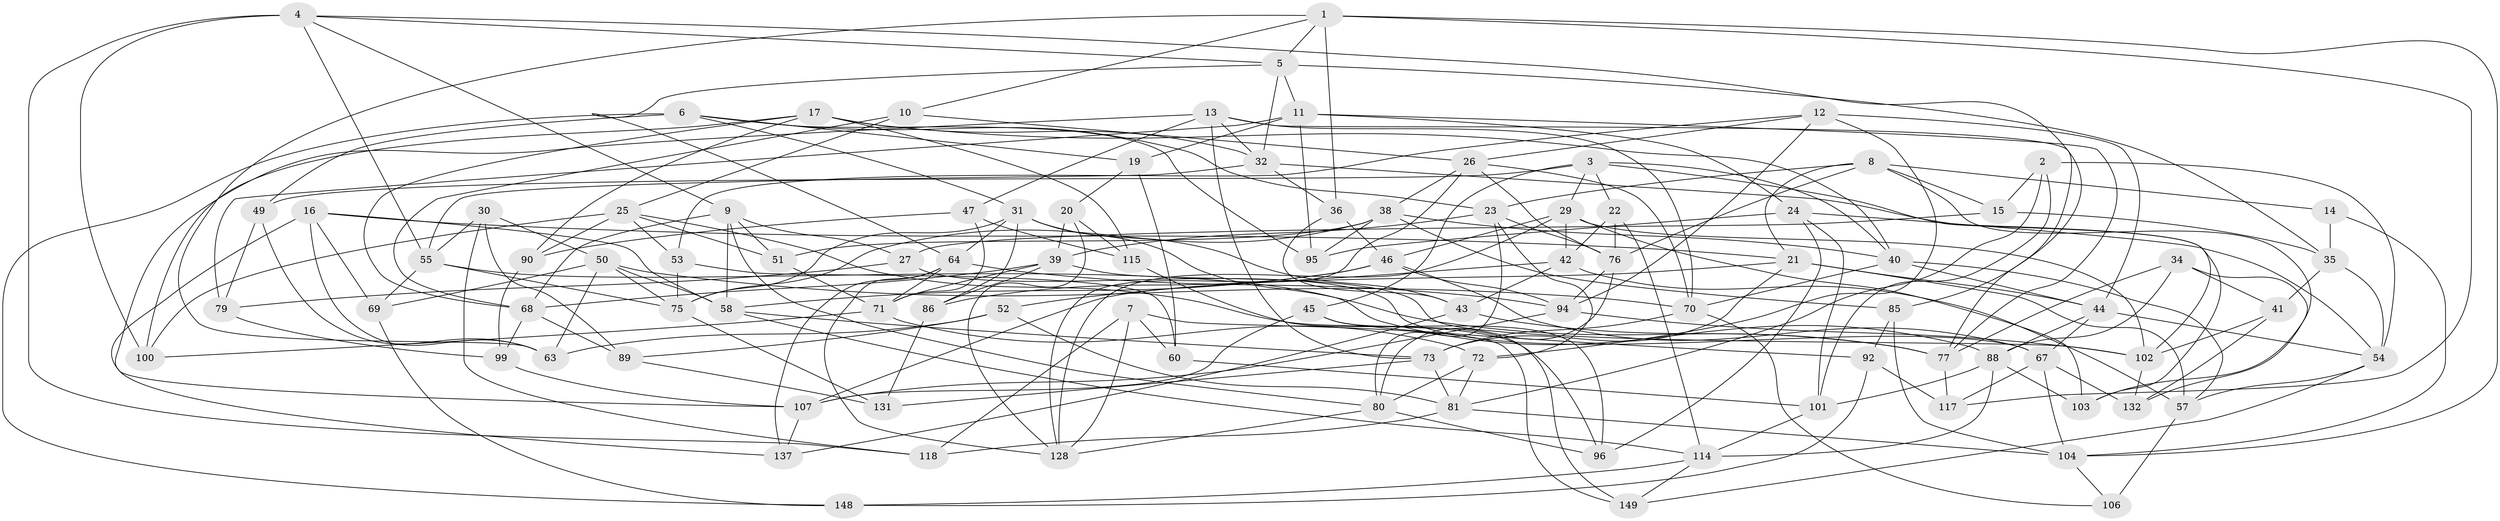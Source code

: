 // Generated by graph-tools (version 1.1) at 2025/52/02/27/25 19:52:34]
// undirected, 95 vertices, 238 edges
graph export_dot {
graph [start="1"]
  node [color=gray90,style=filled];
  1 [super="+18"];
  2;
  3 [super="+33"];
  4 [super="+28"];
  5 [super="+83"];
  6 [super="+140"];
  7;
  8 [super="+121"];
  9 [super="+141"];
  10;
  11 [super="+113"];
  12 [super="+65"];
  13 [super="+48"];
  14;
  15;
  16 [super="+109"];
  17 [super="+56"];
  19;
  20;
  21 [super="+124"];
  22;
  23 [super="+37"];
  24 [super="+82"];
  25 [super="+105"];
  26 [super="+144"];
  27;
  29 [super="+146"];
  30;
  31 [super="+125"];
  32 [super="+84"];
  34;
  35 [super="+66"];
  36;
  38 [super="+78"];
  39 [super="+62"];
  40 [super="+122"];
  41;
  42 [super="+61"];
  43 [super="+136"];
  44 [super="+97"];
  45;
  46 [super="+74"];
  47;
  49;
  50 [super="+142"];
  51;
  52;
  53;
  54 [super="+110"];
  55 [super="+59"];
  57 [super="+93"];
  58 [super="+87"];
  60;
  63 [super="+98"];
  64 [super="+108"];
  67 [super="+126"];
  68 [super="+112"];
  69;
  70 [super="+123"];
  71 [super="+111"];
  72 [super="+145"];
  73 [super="+147"];
  75 [super="+120"];
  76 [super="+91"];
  77 [super="+135"];
  79;
  80 [super="+116"];
  81 [super="+139"];
  85;
  86;
  88 [super="+134"];
  89;
  90;
  92;
  94 [super="+127"];
  95;
  96;
  99;
  100;
  101 [super="+133"];
  102 [super="+129"];
  103;
  104 [super="+130"];
  106;
  107 [super="+119"];
  114 [super="+143"];
  115;
  117;
  118;
  128 [super="+138"];
  131;
  132;
  137;
  148;
  149;
  1 -- 63;
  1 -- 36;
  1 -- 104;
  1 -- 10;
  1 -- 117;
  1 -- 5;
  2 -- 15;
  2 -- 101;
  2 -- 81;
  2 -- 54;
  3 -- 49;
  3 -- 45;
  3 -- 22;
  3 -- 103;
  3 -- 29;
  3 -- 40;
  4 -- 118;
  4 -- 85;
  4 -- 100;
  4 -- 5;
  4 -- 55;
  4 -- 9;
  5 -- 32;
  5 -- 11;
  5 -- 35;
  5 -- 64;
  6 -- 95;
  6 -- 19;
  6 -- 49;
  6 -- 148;
  6 -- 23;
  6 -- 31;
  7 -- 149;
  7 -- 60;
  7 -- 118;
  7 -- 128;
  8 -- 23;
  8 -- 14;
  8 -- 103;
  8 -- 76;
  8 -- 21;
  8 -- 15;
  9 -- 27;
  9 -- 51;
  9 -- 80;
  9 -- 58;
  9 -- 68;
  10 -- 26;
  10 -- 68;
  10 -- 25;
  11 -- 19;
  11 -- 95;
  11 -- 24;
  11 -- 77;
  11 -- 79;
  12 -- 72 [weight=2];
  12 -- 53;
  12 -- 26;
  12 -- 44;
  12 -- 94;
  13 -- 77;
  13 -- 73;
  13 -- 32;
  13 -- 107;
  13 -- 70;
  13 -- 47;
  14 -- 35 [weight=2];
  14 -- 104;
  15 -- 27;
  15 -- 35;
  16 -- 63 [weight=2];
  16 -- 21;
  16 -- 137;
  16 -- 58;
  16 -- 69;
  17 -- 115;
  17 -- 32;
  17 -- 68;
  17 -- 40;
  17 -- 90;
  17 -- 100;
  19 -- 20;
  19 -- 60;
  20 -- 39;
  20 -- 128;
  20 -- 115;
  21 -- 73;
  21 -- 57;
  21 -- 107;
  21 -- 44;
  22 -- 114;
  22 -- 42;
  22 -- 76;
  23 -- 39;
  23 -- 80;
  23 -- 72;
  23 -- 76;
  24 -- 95;
  24 -- 96;
  24 -- 54;
  24 -- 101 [weight=2];
  25 -- 100;
  25 -- 51;
  25 -- 53;
  25 -- 96;
  25 -- 90;
  26 -- 128;
  26 -- 38;
  26 -- 70;
  26 -- 76;
  27 -- 79;
  27 -- 67;
  29 -- 42;
  29 -- 102;
  29 -- 46;
  29 -- 103;
  29 -- 128;
  30 -- 118;
  30 -- 55;
  30 -- 89;
  30 -- 50;
  31 -- 43;
  31 -- 64;
  31 -- 75;
  31 -- 86;
  31 -- 77;
  32 -- 36;
  32 -- 102;
  32 -- 55;
  34 -- 132;
  34 -- 77;
  34 -- 41;
  34 -- 88;
  35 -- 41;
  35 -- 54;
  36 -- 46;
  36 -- 43;
  38 -- 40;
  38 -- 95;
  38 -- 75;
  38 -- 51;
  38 -- 85;
  39 -- 102;
  39 -- 86;
  39 -- 68;
  39 -- 71;
  40 -- 44;
  40 -- 57;
  40 -- 70;
  41 -- 132;
  41 -- 102;
  42 -- 52;
  42 -- 57;
  42 -- 43 [weight=2];
  43 -- 77;
  43 -- 137;
  44 -- 67;
  44 -- 54;
  44 -- 88;
  45 -- 92;
  45 -- 96;
  45 -- 107;
  46 -- 67;
  46 -- 94;
  46 -- 58;
  46 -- 86;
  47 -- 71;
  47 -- 115;
  47 -- 90;
  49 -- 63;
  49 -- 79;
  50 -- 69;
  50 -- 70;
  50 -- 75;
  50 -- 58;
  50 -- 63;
  51 -- 71;
  52 -- 89;
  52 -- 81;
  52 -- 63;
  53 -- 60;
  53 -- 75;
  54 -- 149;
  54 -- 57;
  55 -- 75;
  55 -- 69;
  55 -- 88;
  57 -- 106 [weight=2];
  58 -- 114;
  58 -- 73;
  60 -- 101;
  64 -- 137;
  64 -- 128;
  64 -- 94;
  64 -- 71;
  67 -- 117;
  67 -- 104;
  67 -- 132;
  68 -- 89;
  68 -- 99;
  69 -- 148;
  70 -- 106;
  70 -- 73;
  71 -- 100;
  71 -- 72;
  72 -- 80;
  72 -- 81;
  73 -- 81;
  73 -- 131;
  75 -- 131;
  76 -- 94;
  76 -- 80;
  77 -- 117;
  79 -- 99;
  80 -- 96;
  80 -- 128;
  81 -- 118;
  81 -- 104;
  85 -- 92;
  85 -- 104;
  86 -- 131;
  88 -- 103;
  88 -- 101;
  88 -- 114;
  89 -- 131;
  90 -- 99;
  92 -- 148;
  92 -- 117;
  94 -- 107;
  94 -- 102;
  99 -- 107;
  101 -- 114;
  102 -- 132;
  104 -- 106;
  107 -- 137;
  114 -- 149;
  114 -- 148;
  115 -- 149;
}

